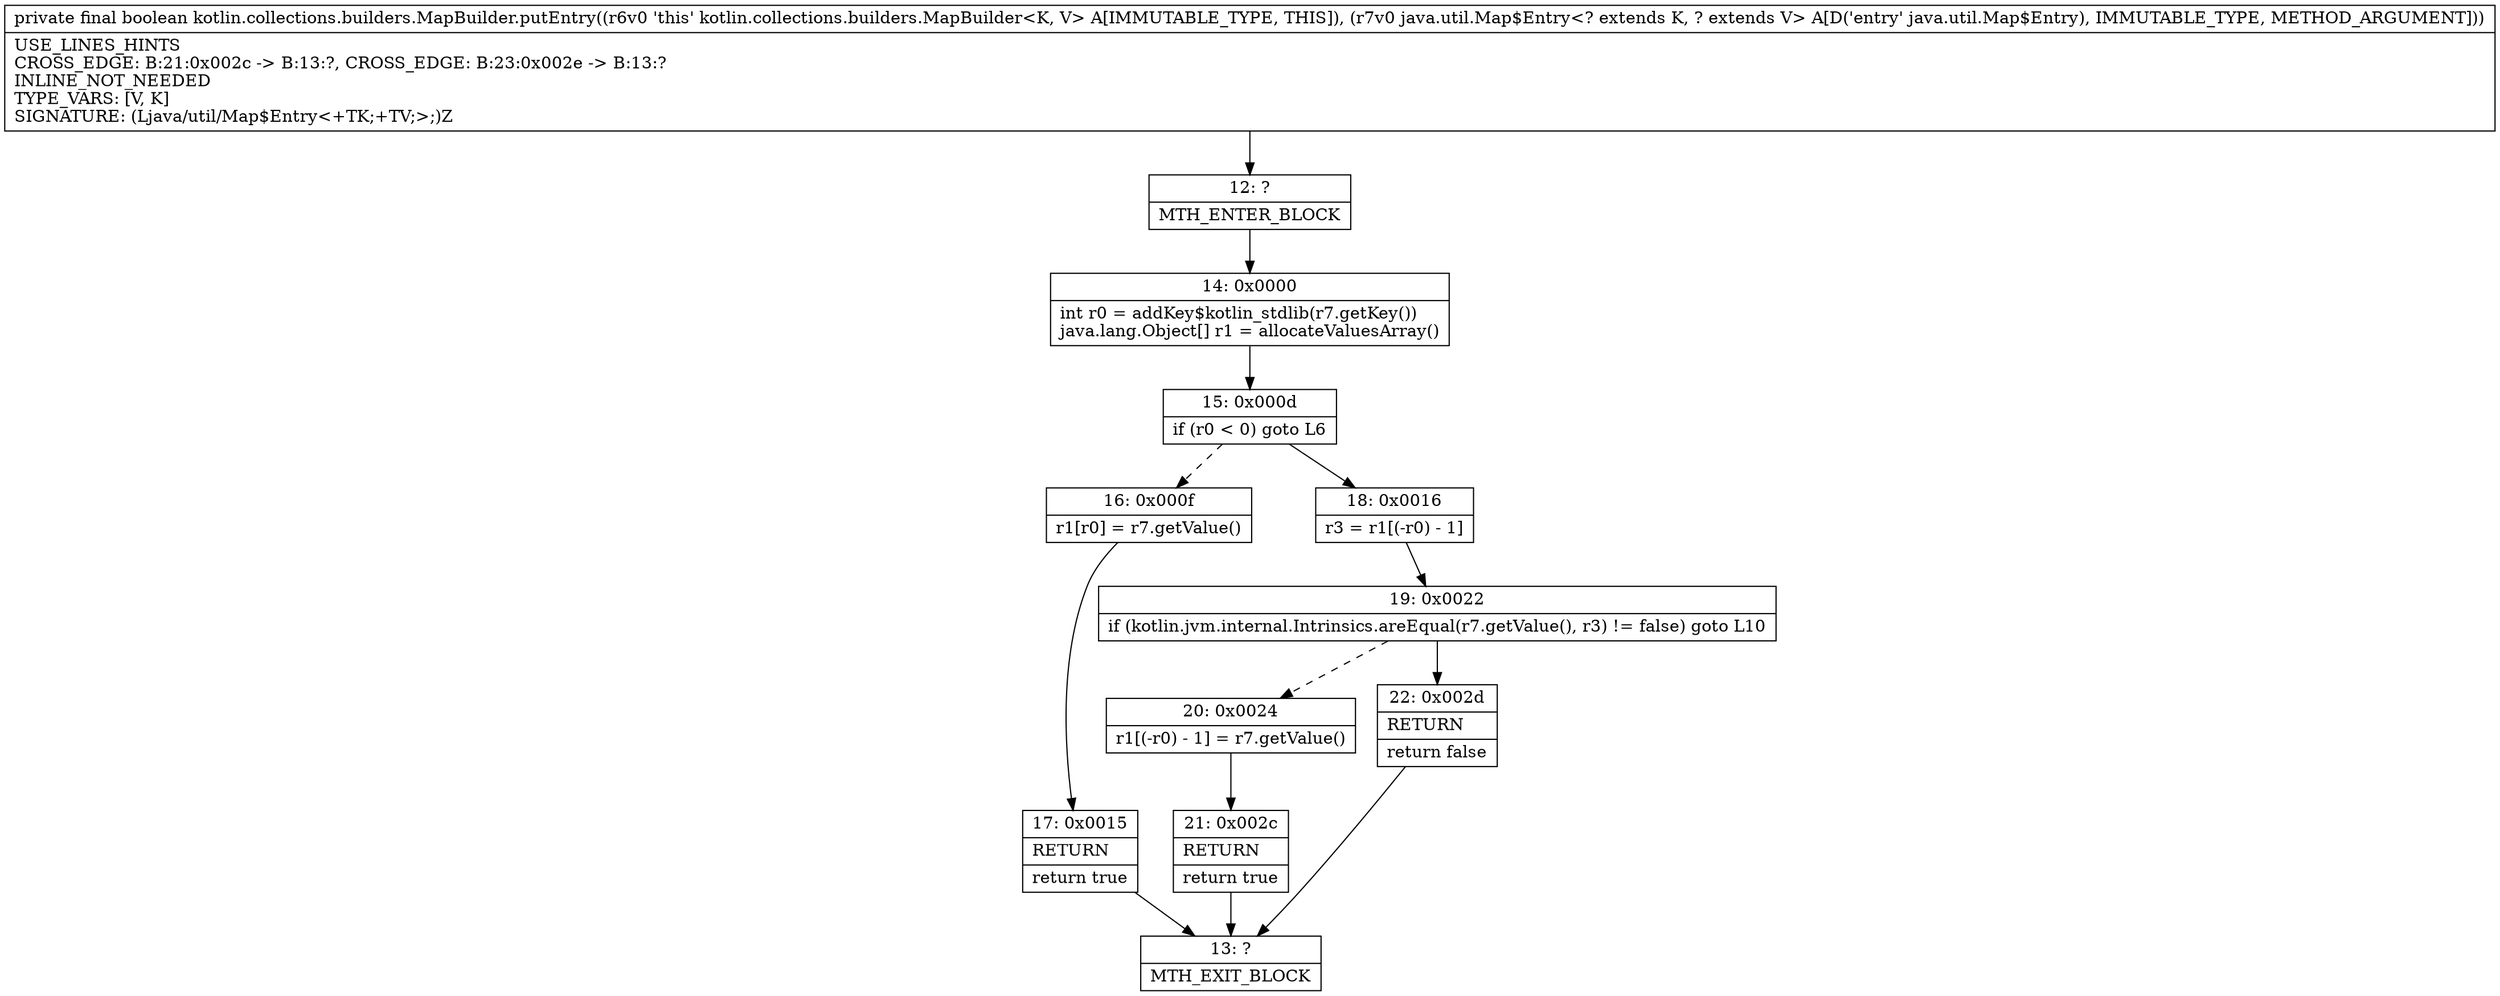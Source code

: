 digraph "CFG forkotlin.collections.builders.MapBuilder.putEntry(Ljava\/util\/Map$Entry;)Z" {
Node_12 [shape=record,label="{12\:\ ?|MTH_ENTER_BLOCK\l}"];
Node_14 [shape=record,label="{14\:\ 0x0000|int r0 = addKey$kotlin_stdlib(r7.getKey())\ljava.lang.Object[] r1 = allocateValuesArray()\l}"];
Node_15 [shape=record,label="{15\:\ 0x000d|if (r0 \< 0) goto L6\l}"];
Node_16 [shape=record,label="{16\:\ 0x000f|r1[r0] = r7.getValue()\l}"];
Node_17 [shape=record,label="{17\:\ 0x0015|RETURN\l|return true\l}"];
Node_13 [shape=record,label="{13\:\ ?|MTH_EXIT_BLOCK\l}"];
Node_18 [shape=record,label="{18\:\ 0x0016|r3 = r1[(\-r0) \- 1]\l}"];
Node_19 [shape=record,label="{19\:\ 0x0022|if (kotlin.jvm.internal.Intrinsics.areEqual(r7.getValue(), r3) != false) goto L10\l}"];
Node_20 [shape=record,label="{20\:\ 0x0024|r1[(\-r0) \- 1] = r7.getValue()\l}"];
Node_21 [shape=record,label="{21\:\ 0x002c|RETURN\l|return true\l}"];
Node_22 [shape=record,label="{22\:\ 0x002d|RETURN\l|return false\l}"];
MethodNode[shape=record,label="{private final boolean kotlin.collections.builders.MapBuilder.putEntry((r6v0 'this' kotlin.collections.builders.MapBuilder\<K, V\> A[IMMUTABLE_TYPE, THIS]), (r7v0 java.util.Map$Entry\<? extends K, ? extends V\> A[D('entry' java.util.Map$Entry), IMMUTABLE_TYPE, METHOD_ARGUMENT]))  | USE_LINES_HINTS\lCROSS_EDGE: B:21:0x002c \-\> B:13:?, CROSS_EDGE: B:23:0x002e \-\> B:13:?\lINLINE_NOT_NEEDED\lTYPE_VARS: [V, K]\lSIGNATURE: (Ljava\/util\/Map$Entry\<+TK;+TV;\>;)Z\l}"];
MethodNode -> Node_12;Node_12 -> Node_14;
Node_14 -> Node_15;
Node_15 -> Node_16[style=dashed];
Node_15 -> Node_18;
Node_16 -> Node_17;
Node_17 -> Node_13;
Node_18 -> Node_19;
Node_19 -> Node_20[style=dashed];
Node_19 -> Node_22;
Node_20 -> Node_21;
Node_21 -> Node_13;
Node_22 -> Node_13;
}

